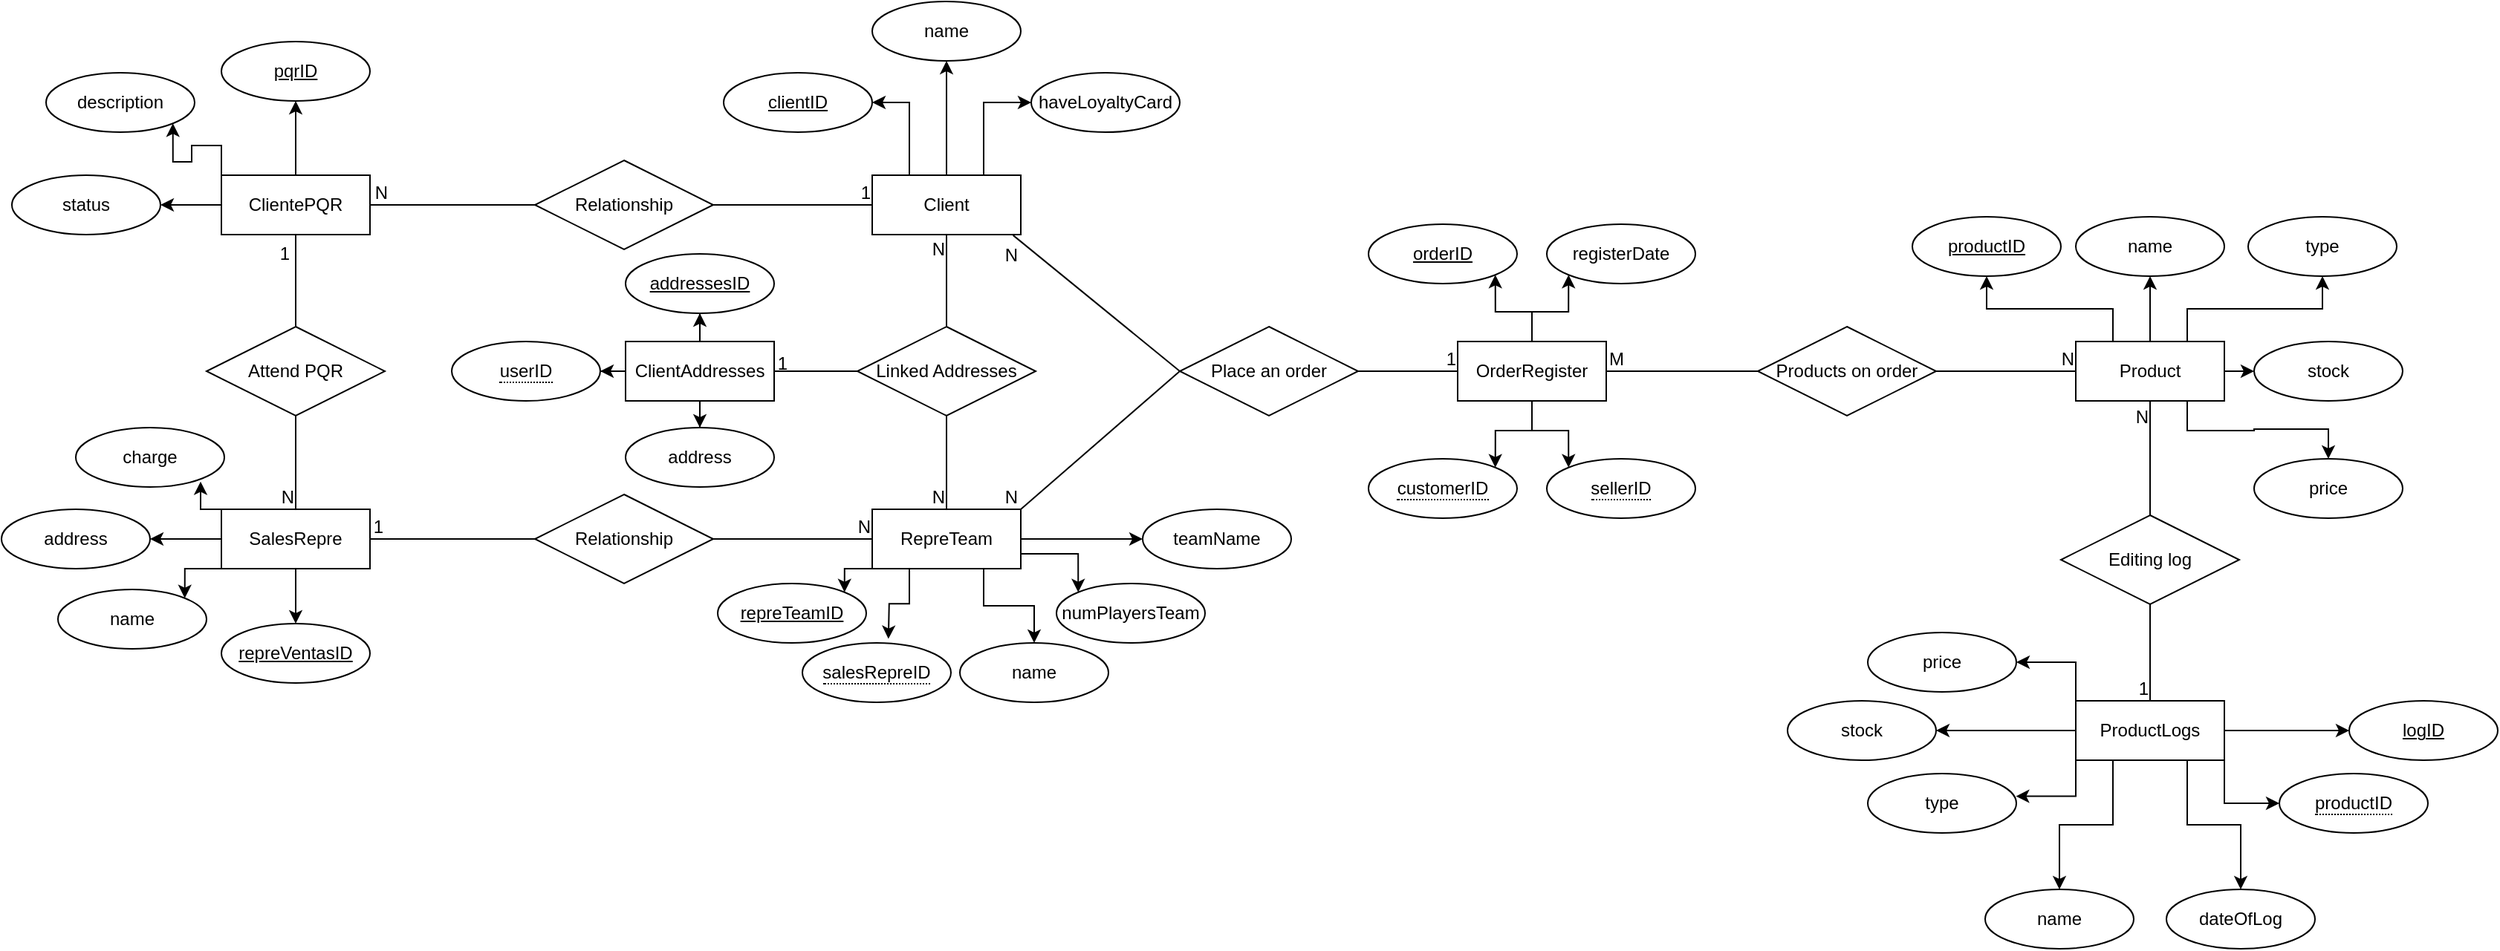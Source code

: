 <mxfile version="28.2.0">
  <diagram name="Page-1" id="VVcbw8GM6PH-dqNJHOju">
    <mxGraphModel dx="3854" dy="2209" grid="0" gridSize="10" guides="1" tooltips="1" connect="1" arrows="1" fold="1" page="0" pageScale="1" pageWidth="850" pageHeight="1100" math="0" shadow="0">
      <root>
        <mxCell id="0" />
        <mxCell id="1" parent="0" />
        <mxCell id="T4ztT8lU-LRwl_iio2N2-1" style="edgeStyle=orthogonalEdgeStyle;rounded=0;orthogonalLoop=1;jettySize=auto;html=1;" edge="1" parent="1" source="T4ztT8lU-LRwl_iio2N2-4" target="T4ztT8lU-LRwl_iio2N2-7">
          <mxGeometry relative="1" as="geometry" />
        </mxCell>
        <mxCell id="T4ztT8lU-LRwl_iio2N2-2" style="edgeStyle=orthogonalEdgeStyle;rounded=0;orthogonalLoop=1;jettySize=auto;html=1;" edge="1" parent="1" source="T4ztT8lU-LRwl_iio2N2-4" target="T4ztT8lU-LRwl_iio2N2-5">
          <mxGeometry relative="1" as="geometry" />
        </mxCell>
        <mxCell id="T4ztT8lU-LRwl_iio2N2-3" style="edgeStyle=orthogonalEdgeStyle;rounded=0;orthogonalLoop=1;jettySize=auto;html=1;exitX=0;exitY=0;exitDx=0;exitDy=0;entryX=1;entryY=1;entryDx=0;entryDy=0;" edge="1" parent="1" source="T4ztT8lU-LRwl_iio2N2-4" target="T4ztT8lU-LRwl_iio2N2-6">
          <mxGeometry relative="1" as="geometry" />
        </mxCell>
        <mxCell id="T4ztT8lU-LRwl_iio2N2-4" value="ClientePQR" style="whiteSpace=wrap;html=1;align=center;" vertex="1" parent="1">
          <mxGeometry x="158" y="348" width="100" height="40" as="geometry" />
        </mxCell>
        <mxCell id="T4ztT8lU-LRwl_iio2N2-5" value="pqrID" style="ellipse;whiteSpace=wrap;html=1;align=center;fontStyle=4;" vertex="1" parent="1">
          <mxGeometry x="158" y="258" width="100" height="40" as="geometry" />
        </mxCell>
        <mxCell id="T4ztT8lU-LRwl_iio2N2-6" value="description" style="ellipse;whiteSpace=wrap;html=1;align=center;" vertex="1" parent="1">
          <mxGeometry x="40" y="279" width="100" height="40" as="geometry" />
        </mxCell>
        <mxCell id="T4ztT8lU-LRwl_iio2N2-7" value="status" style="ellipse;whiteSpace=wrap;html=1;align=center;" vertex="1" parent="1">
          <mxGeometry x="17" y="348" width="100" height="40" as="geometry" />
        </mxCell>
        <mxCell id="T4ztT8lU-LRwl_iio2N2-8" style="edgeStyle=orthogonalEdgeStyle;rounded=0;orthogonalLoop=1;jettySize=auto;html=1;" edge="1" parent="1" source="T4ztT8lU-LRwl_iio2N2-11" target="T4ztT8lU-LRwl_iio2N2-17">
          <mxGeometry relative="1" as="geometry" />
        </mxCell>
        <mxCell id="T4ztT8lU-LRwl_iio2N2-9" style="edgeStyle=orthogonalEdgeStyle;rounded=0;orthogonalLoop=1;jettySize=auto;html=1;exitX=0;exitY=1;exitDx=0;exitDy=0;entryX=1;entryY=0;entryDx=0;entryDy=0;" edge="1" parent="1" source="T4ztT8lU-LRwl_iio2N2-11" target="T4ztT8lU-LRwl_iio2N2-20">
          <mxGeometry relative="1" as="geometry" />
        </mxCell>
        <mxCell id="T4ztT8lU-LRwl_iio2N2-10" style="edgeStyle=orthogonalEdgeStyle;rounded=0;orthogonalLoop=1;jettySize=auto;html=1;exitX=0;exitY=0.5;exitDx=0;exitDy=0;" edge="1" parent="1" source="T4ztT8lU-LRwl_iio2N2-11" target="T4ztT8lU-LRwl_iio2N2-19">
          <mxGeometry relative="1" as="geometry" />
        </mxCell>
        <mxCell id="T4ztT8lU-LRwl_iio2N2-11" value="SalesRepre" style="whiteSpace=wrap;html=1;align=center;" vertex="1" parent="1">
          <mxGeometry x="158" y="573" width="100" height="40" as="geometry" />
        </mxCell>
        <mxCell id="T4ztT8lU-LRwl_iio2N2-12" value="" style="endArrow=none;html=1;rounded=0;exitX=0.5;exitY=1;exitDx=0;exitDy=0;entryX=0.5;entryY=0;entryDx=0;entryDy=0;" edge="1" parent="1" source="T4ztT8lU-LRwl_iio2N2-14" target="T4ztT8lU-LRwl_iio2N2-11">
          <mxGeometry relative="1" as="geometry">
            <mxPoint x="166" y="489" as="sourcePoint" />
            <mxPoint x="326" y="489" as="targetPoint" />
            <Array as="points" />
          </mxGeometry>
        </mxCell>
        <mxCell id="T4ztT8lU-LRwl_iio2N2-13" value="N" style="resizable=0;html=1;whiteSpace=wrap;align=right;verticalAlign=bottom;" connectable="0" vertex="1" parent="T4ztT8lU-LRwl_iio2N2-12">
          <mxGeometry x="1" relative="1" as="geometry" />
        </mxCell>
        <mxCell id="T4ztT8lU-LRwl_iio2N2-14" value="Attend PQR" style="shape=rhombus;perimeter=rhombusPerimeter;whiteSpace=wrap;html=1;align=center;" vertex="1" parent="1">
          <mxGeometry x="148" y="450" width="120" height="60" as="geometry" />
        </mxCell>
        <mxCell id="T4ztT8lU-LRwl_iio2N2-15" value="" style="endArrow=none;html=1;rounded=0;entryX=0.5;entryY=1;entryDx=0;entryDy=0;" edge="1" parent="1" source="T4ztT8lU-LRwl_iio2N2-14" target="T4ztT8lU-LRwl_iio2N2-4">
          <mxGeometry relative="1" as="geometry">
            <mxPoint x="55" y="541" as="sourcePoint" />
            <mxPoint x="61" y="450" as="targetPoint" />
          </mxGeometry>
        </mxCell>
        <mxCell id="T4ztT8lU-LRwl_iio2N2-16" value="1" style="resizable=0;html=1;whiteSpace=wrap;align=right;verticalAlign=bottom;" connectable="0" vertex="1" parent="T4ztT8lU-LRwl_iio2N2-15">
          <mxGeometry x="1" relative="1" as="geometry">
            <mxPoint x="-3" y="21" as="offset" />
          </mxGeometry>
        </mxCell>
        <mxCell id="T4ztT8lU-LRwl_iio2N2-17" value="repreVentasID" style="ellipse;whiteSpace=wrap;html=1;align=center;fontStyle=4;" vertex="1" parent="1">
          <mxGeometry x="158" y="650" width="100" height="40" as="geometry" />
        </mxCell>
        <mxCell id="T4ztT8lU-LRwl_iio2N2-18" value="charge" style="ellipse;whiteSpace=wrap;html=1;align=center;" vertex="1" parent="1">
          <mxGeometry x="60" y="518" width="100" height="40" as="geometry" />
        </mxCell>
        <mxCell id="T4ztT8lU-LRwl_iio2N2-19" value="address" style="ellipse;whiteSpace=wrap;html=1;align=center;" vertex="1" parent="1">
          <mxGeometry x="10" y="573" width="100" height="40" as="geometry" />
        </mxCell>
        <mxCell id="T4ztT8lU-LRwl_iio2N2-20" value="name" style="ellipse;whiteSpace=wrap;html=1;align=center;" vertex="1" parent="1">
          <mxGeometry x="48" y="627" width="100" height="40" as="geometry" />
        </mxCell>
        <mxCell id="T4ztT8lU-LRwl_iio2N2-21" style="edgeStyle=orthogonalEdgeStyle;rounded=0;orthogonalLoop=1;jettySize=auto;html=1;exitX=0;exitY=0;exitDx=0;exitDy=0;entryX=0.84;entryY=0.908;entryDx=0;entryDy=0;entryPerimeter=0;" edge="1" parent="1" source="T4ztT8lU-LRwl_iio2N2-11" target="T4ztT8lU-LRwl_iio2N2-18">
          <mxGeometry relative="1" as="geometry" />
        </mxCell>
        <mxCell id="T4ztT8lU-LRwl_iio2N2-22" style="edgeStyle=orthogonalEdgeStyle;rounded=0;orthogonalLoop=1;jettySize=auto;html=1;exitX=0;exitY=1;exitDx=0;exitDy=0;entryX=1;entryY=0;entryDx=0;entryDy=0;" edge="1" parent="1" source="T4ztT8lU-LRwl_iio2N2-27" target="T4ztT8lU-LRwl_iio2N2-33">
          <mxGeometry relative="1" as="geometry" />
        </mxCell>
        <mxCell id="T4ztT8lU-LRwl_iio2N2-23" style="edgeStyle=orthogonalEdgeStyle;rounded=0;orthogonalLoop=1;jettySize=auto;html=1;exitX=0.25;exitY=1;exitDx=0;exitDy=0;" edge="1" parent="1" source="T4ztT8lU-LRwl_iio2N2-27">
          <mxGeometry relative="1" as="geometry">
            <mxPoint x="606.909" y="660.273" as="targetPoint" />
          </mxGeometry>
        </mxCell>
        <mxCell id="T4ztT8lU-LRwl_iio2N2-24" style="edgeStyle=orthogonalEdgeStyle;rounded=0;orthogonalLoop=1;jettySize=auto;html=1;exitX=0.75;exitY=1;exitDx=0;exitDy=0;entryX=0.5;entryY=0;entryDx=0;entryDy=0;" edge="1" parent="1" source="T4ztT8lU-LRwl_iio2N2-27" target="T4ztT8lU-LRwl_iio2N2-35">
          <mxGeometry relative="1" as="geometry" />
        </mxCell>
        <mxCell id="T4ztT8lU-LRwl_iio2N2-25" style="edgeStyle=orthogonalEdgeStyle;rounded=0;orthogonalLoop=1;jettySize=auto;html=1;exitX=1;exitY=0.75;exitDx=0;exitDy=0;entryX=0;entryY=0;entryDx=0;entryDy=0;" edge="1" parent="1" source="T4ztT8lU-LRwl_iio2N2-27" target="T4ztT8lU-LRwl_iio2N2-36">
          <mxGeometry relative="1" as="geometry" />
        </mxCell>
        <mxCell id="T4ztT8lU-LRwl_iio2N2-26" style="edgeStyle=orthogonalEdgeStyle;rounded=0;orthogonalLoop=1;jettySize=auto;html=1;exitX=1;exitY=0.5;exitDx=0;exitDy=0;" edge="1" parent="1" source="T4ztT8lU-LRwl_iio2N2-27" target="T4ztT8lU-LRwl_iio2N2-37">
          <mxGeometry relative="1" as="geometry" />
        </mxCell>
        <mxCell id="T4ztT8lU-LRwl_iio2N2-27" value="RepreTeam" style="whiteSpace=wrap;html=1;align=center;" vertex="1" parent="1">
          <mxGeometry x="596" y="573" width="100" height="40" as="geometry" />
        </mxCell>
        <mxCell id="T4ztT8lU-LRwl_iio2N2-28" value="Relationship" style="shape=rhombus;perimeter=rhombusPerimeter;whiteSpace=wrap;html=1;align=center;" vertex="1" parent="1">
          <mxGeometry x="369" y="563" width="120" height="60" as="geometry" />
        </mxCell>
        <mxCell id="T4ztT8lU-LRwl_iio2N2-29" value="" style="endArrow=none;html=1;rounded=0;entryX=1;entryY=0.5;entryDx=0;entryDy=0;exitX=0;exitY=0.5;exitDx=0;exitDy=0;" edge="1" parent="1" source="T4ztT8lU-LRwl_iio2N2-28" target="T4ztT8lU-LRwl_iio2N2-11">
          <mxGeometry relative="1" as="geometry">
            <mxPoint x="231" y="529" as="sourcePoint" />
            <mxPoint x="391" y="529" as="targetPoint" />
          </mxGeometry>
        </mxCell>
        <mxCell id="T4ztT8lU-LRwl_iio2N2-30" value="1" style="resizable=0;html=1;whiteSpace=wrap;align=right;verticalAlign=bottom;" connectable="0" vertex="1" parent="T4ztT8lU-LRwl_iio2N2-29">
          <mxGeometry x="1" relative="1" as="geometry">
            <mxPoint x="10" as="offset" />
          </mxGeometry>
        </mxCell>
        <mxCell id="T4ztT8lU-LRwl_iio2N2-31" value="" style="endArrow=none;html=1;rounded=0;exitX=1;exitY=0.5;exitDx=0;exitDy=0;entryX=0;entryY=0.5;entryDx=0;entryDy=0;" edge="1" parent="1" source="T4ztT8lU-LRwl_iio2N2-28" target="T4ztT8lU-LRwl_iio2N2-27">
          <mxGeometry relative="1" as="geometry">
            <mxPoint x="531" y="593" as="sourcePoint" />
            <mxPoint x="627" y="544" as="targetPoint" />
          </mxGeometry>
        </mxCell>
        <mxCell id="T4ztT8lU-LRwl_iio2N2-32" value="N" style="resizable=0;html=1;whiteSpace=wrap;align=right;verticalAlign=bottom;" connectable="0" vertex="1" parent="T4ztT8lU-LRwl_iio2N2-31">
          <mxGeometry x="1" relative="1" as="geometry" />
        </mxCell>
        <mxCell id="T4ztT8lU-LRwl_iio2N2-33" value="repreTeamID" style="ellipse;whiteSpace=wrap;html=1;align=center;fontStyle=4;" vertex="1" parent="1">
          <mxGeometry x="492" y="623" width="100" height="40" as="geometry" />
        </mxCell>
        <mxCell id="T4ztT8lU-LRwl_iio2N2-34" value="&lt;span style=&quot;border-bottom: 1px dotted&quot;&gt;salesRepreID&lt;/span&gt;" style="ellipse;whiteSpace=wrap;html=1;align=center;" vertex="1" parent="1">
          <mxGeometry x="549" y="663" width="100" height="40" as="geometry" />
        </mxCell>
        <mxCell id="T4ztT8lU-LRwl_iio2N2-35" value="name" style="ellipse;whiteSpace=wrap;html=1;align=center;" vertex="1" parent="1">
          <mxGeometry x="655" y="663" width="100" height="40" as="geometry" />
        </mxCell>
        <mxCell id="T4ztT8lU-LRwl_iio2N2-36" value="numPlayersTeam" style="ellipse;whiteSpace=wrap;html=1;align=center;" vertex="1" parent="1">
          <mxGeometry x="720" y="623" width="100" height="40" as="geometry" />
        </mxCell>
        <mxCell id="T4ztT8lU-LRwl_iio2N2-37" value="teamName" style="ellipse;whiteSpace=wrap;html=1;align=center;" vertex="1" parent="1">
          <mxGeometry x="778" y="573" width="100" height="40" as="geometry" />
        </mxCell>
        <mxCell id="T4ztT8lU-LRwl_iio2N2-38" value="Relationship" style="shape=rhombus;perimeter=rhombusPerimeter;whiteSpace=wrap;html=1;align=center;" vertex="1" parent="1">
          <mxGeometry x="369" y="338" width="120" height="60" as="geometry" />
        </mxCell>
        <mxCell id="T4ztT8lU-LRwl_iio2N2-39" value="" style="endArrow=none;html=1;rounded=0;exitX=1;exitY=0.5;exitDx=0;exitDy=0;entryX=0;entryY=0.5;entryDx=0;entryDy=0;" edge="1" parent="1" source="T4ztT8lU-LRwl_iio2N2-38" target="T4ztT8lU-LRwl_iio2N2-46">
          <mxGeometry relative="1" as="geometry">
            <mxPoint x="531" y="368" as="sourcePoint" />
            <mxPoint x="556" y="431" as="targetPoint" />
          </mxGeometry>
        </mxCell>
        <mxCell id="T4ztT8lU-LRwl_iio2N2-40" value="1" style="resizable=0;html=1;whiteSpace=wrap;align=right;verticalAlign=bottom;" connectable="0" vertex="1" parent="T4ztT8lU-LRwl_iio2N2-39">
          <mxGeometry x="1" relative="1" as="geometry" />
        </mxCell>
        <mxCell id="T4ztT8lU-LRwl_iio2N2-41" value="" style="endArrow=none;html=1;rounded=0;entryX=1;entryY=0.5;entryDx=0;entryDy=0;exitX=0;exitY=0.5;exitDx=0;exitDy=0;" edge="1" parent="1" source="T4ztT8lU-LRwl_iio2N2-38" target="T4ztT8lU-LRwl_iio2N2-4">
          <mxGeometry relative="1" as="geometry">
            <mxPoint x="257" y="431" as="sourcePoint" />
            <mxPoint x="417" y="431" as="targetPoint" />
          </mxGeometry>
        </mxCell>
        <mxCell id="T4ztT8lU-LRwl_iio2N2-42" value="N" style="resizable=0;html=1;whiteSpace=wrap;align=right;verticalAlign=bottom;" connectable="0" vertex="1" parent="T4ztT8lU-LRwl_iio2N2-41">
          <mxGeometry x="1" relative="1" as="geometry">
            <mxPoint x="13" as="offset" />
          </mxGeometry>
        </mxCell>
        <mxCell id="T4ztT8lU-LRwl_iio2N2-43" style="edgeStyle=orthogonalEdgeStyle;rounded=0;orthogonalLoop=1;jettySize=auto;html=1;exitX=0.25;exitY=0;exitDx=0;exitDy=0;entryX=1;entryY=0.5;entryDx=0;entryDy=0;" edge="1" parent="1" source="T4ztT8lU-LRwl_iio2N2-46" target="T4ztT8lU-LRwl_iio2N2-47">
          <mxGeometry relative="1" as="geometry" />
        </mxCell>
        <mxCell id="T4ztT8lU-LRwl_iio2N2-44" style="edgeStyle=orthogonalEdgeStyle;rounded=0;orthogonalLoop=1;jettySize=auto;html=1;exitX=0.5;exitY=0;exitDx=0;exitDy=0;" edge="1" parent="1" source="T4ztT8lU-LRwl_iio2N2-46" target="T4ztT8lU-LRwl_iio2N2-49">
          <mxGeometry relative="1" as="geometry" />
        </mxCell>
        <mxCell id="T4ztT8lU-LRwl_iio2N2-45" style="edgeStyle=orthogonalEdgeStyle;rounded=0;orthogonalLoop=1;jettySize=auto;html=1;exitX=0.75;exitY=0;exitDx=0;exitDy=0;entryX=0;entryY=0.5;entryDx=0;entryDy=0;" edge="1" parent="1" source="T4ztT8lU-LRwl_iio2N2-46" target="T4ztT8lU-LRwl_iio2N2-48">
          <mxGeometry relative="1" as="geometry" />
        </mxCell>
        <mxCell id="T4ztT8lU-LRwl_iio2N2-46" value="Client" style="whiteSpace=wrap;html=1;align=center;" vertex="1" parent="1">
          <mxGeometry x="596" y="348" width="100" height="40" as="geometry" />
        </mxCell>
        <mxCell id="T4ztT8lU-LRwl_iio2N2-47" value="clientID" style="ellipse;whiteSpace=wrap;html=1;align=center;fontStyle=4;" vertex="1" parent="1">
          <mxGeometry x="496" y="279" width="100" height="40" as="geometry" />
        </mxCell>
        <mxCell id="T4ztT8lU-LRwl_iio2N2-48" value="haveLoyaltyCard" style="ellipse;whiteSpace=wrap;html=1;align=center;" vertex="1" parent="1">
          <mxGeometry x="703" y="279" width="100" height="40" as="geometry" />
        </mxCell>
        <mxCell id="T4ztT8lU-LRwl_iio2N2-49" value="name" style="ellipse;whiteSpace=wrap;html=1;align=center;" vertex="1" parent="1">
          <mxGeometry x="596" y="231" width="100" height="40" as="geometry" />
        </mxCell>
        <mxCell id="T4ztT8lU-LRwl_iio2N2-61" style="edgeStyle=orthogonalEdgeStyle;rounded=0;orthogonalLoop=1;jettySize=auto;html=1;entryX=0.5;entryY=1;entryDx=0;entryDy=0;" edge="1" parent="1" source="T4ztT8lU-LRwl_iio2N2-51" target="T4ztT8lU-LRwl_iio2N2-60">
          <mxGeometry relative="1" as="geometry" />
        </mxCell>
        <mxCell id="T4ztT8lU-LRwl_iio2N2-63" style="edgeStyle=orthogonalEdgeStyle;rounded=0;orthogonalLoop=1;jettySize=auto;html=1;entryX=1;entryY=0.5;entryDx=0;entryDy=0;" edge="1" parent="1" source="T4ztT8lU-LRwl_iio2N2-51" target="T4ztT8lU-LRwl_iio2N2-62">
          <mxGeometry relative="1" as="geometry" />
        </mxCell>
        <mxCell id="T4ztT8lU-LRwl_iio2N2-65" style="edgeStyle=orthogonalEdgeStyle;rounded=0;orthogonalLoop=1;jettySize=auto;html=1;" edge="1" parent="1" source="T4ztT8lU-LRwl_iio2N2-51" target="T4ztT8lU-LRwl_iio2N2-64">
          <mxGeometry relative="1" as="geometry" />
        </mxCell>
        <mxCell id="T4ztT8lU-LRwl_iio2N2-51" value="ClientAddresses" style="whiteSpace=wrap;html=1;align=center;" vertex="1" parent="1">
          <mxGeometry x="430" y="460" width="100" height="40" as="geometry" />
        </mxCell>
        <mxCell id="T4ztT8lU-LRwl_iio2N2-52" value="Linked Addresses" style="shape=rhombus;perimeter=rhombusPerimeter;whiteSpace=wrap;html=1;align=center;" vertex="1" parent="1">
          <mxGeometry x="586" y="450" width="120" height="60" as="geometry" />
        </mxCell>
        <mxCell id="T4ztT8lU-LRwl_iio2N2-53" value="" style="endArrow=none;html=1;rounded=0;exitX=0;exitY=0.5;exitDx=0;exitDy=0;" edge="1" parent="1" source="T4ztT8lU-LRwl_iio2N2-52" target="T4ztT8lU-LRwl_iio2N2-51">
          <mxGeometry relative="1" as="geometry">
            <mxPoint x="581" y="476" as="sourcePoint" />
            <mxPoint x="521" y="480" as="targetPoint" />
          </mxGeometry>
        </mxCell>
        <mxCell id="T4ztT8lU-LRwl_iio2N2-54" value="1" style="resizable=0;html=1;whiteSpace=wrap;align=right;verticalAlign=bottom;" connectable="0" vertex="1" parent="T4ztT8lU-LRwl_iio2N2-53">
          <mxGeometry x="1" relative="1" as="geometry">
            <mxPoint x="10" y="3" as="offset" />
          </mxGeometry>
        </mxCell>
        <mxCell id="T4ztT8lU-LRwl_iio2N2-55" value="" style="endArrow=none;html=1;rounded=0;exitX=0.5;exitY=0;exitDx=0;exitDy=0;" edge="1" parent="1" source="T4ztT8lU-LRwl_iio2N2-52" target="T4ztT8lU-LRwl_iio2N2-46">
          <mxGeometry relative="1" as="geometry">
            <mxPoint x="581" y="476" as="sourcePoint" />
            <mxPoint x="741" y="476" as="targetPoint" />
          </mxGeometry>
        </mxCell>
        <mxCell id="T4ztT8lU-LRwl_iio2N2-56" value="N" style="resizable=0;html=1;whiteSpace=wrap;align=right;verticalAlign=bottom;" connectable="0" vertex="1" parent="T4ztT8lU-LRwl_iio2N2-55">
          <mxGeometry x="1" relative="1" as="geometry">
            <mxPoint y="18" as="offset" />
          </mxGeometry>
        </mxCell>
        <mxCell id="T4ztT8lU-LRwl_iio2N2-57" value="" style="endArrow=none;html=1;rounded=0;exitX=0.5;exitY=1;exitDx=0;exitDy=0;entryX=0.5;entryY=0;entryDx=0;entryDy=0;" edge="1" parent="1" source="T4ztT8lU-LRwl_iio2N2-52" target="T4ztT8lU-LRwl_iio2N2-27">
          <mxGeometry relative="1" as="geometry">
            <mxPoint x="581" y="476" as="sourcePoint" />
            <mxPoint x="741" y="476" as="targetPoint" />
          </mxGeometry>
        </mxCell>
        <mxCell id="T4ztT8lU-LRwl_iio2N2-58" value="N" style="resizable=0;html=1;whiteSpace=wrap;align=right;verticalAlign=bottom;" connectable="0" vertex="1" parent="T4ztT8lU-LRwl_iio2N2-57">
          <mxGeometry x="1" relative="1" as="geometry" />
        </mxCell>
        <mxCell id="T4ztT8lU-LRwl_iio2N2-60" value="addressesID" style="ellipse;whiteSpace=wrap;html=1;align=center;fontStyle=4;" vertex="1" parent="1">
          <mxGeometry x="430" y="401" width="100" height="40" as="geometry" />
        </mxCell>
        <mxCell id="T4ztT8lU-LRwl_iio2N2-62" value="&lt;span style=&quot;border-bottom: 1px dotted&quot;&gt;userID&lt;/span&gt;" style="ellipse;whiteSpace=wrap;html=1;align=center;" vertex="1" parent="1">
          <mxGeometry x="313" y="460" width="100" height="40" as="geometry" />
        </mxCell>
        <mxCell id="T4ztT8lU-LRwl_iio2N2-64" value="address" style="ellipse;whiteSpace=wrap;html=1;align=center;" vertex="1" parent="1">
          <mxGeometry x="430" y="518" width="100" height="40" as="geometry" />
        </mxCell>
        <mxCell id="T4ztT8lU-LRwl_iio2N2-112" style="edgeStyle=orthogonalEdgeStyle;rounded=0;orthogonalLoop=1;jettySize=auto;html=1;entryX=1;entryY=1;entryDx=0;entryDy=0;exitX=0.5;exitY=0;exitDx=0;exitDy=0;" edge="1" parent="1" source="T4ztT8lU-LRwl_iio2N2-93" target="T4ztT8lU-LRwl_iio2N2-95">
          <mxGeometry relative="1" as="geometry">
            <mxPoint x="1041.0" y="438.5" as="sourcePoint" />
          </mxGeometry>
        </mxCell>
        <mxCell id="T4ztT8lU-LRwl_iio2N2-113" style="edgeStyle=orthogonalEdgeStyle;rounded=0;orthogonalLoop=1;jettySize=auto;html=1;entryX=0;entryY=1;entryDx=0;entryDy=0;" edge="1" parent="1" source="T4ztT8lU-LRwl_iio2N2-93" target="T4ztT8lU-LRwl_iio2N2-96">
          <mxGeometry relative="1" as="geometry">
            <mxPoint x="1041.0" y="438.5" as="sourcePoint" />
          </mxGeometry>
        </mxCell>
        <mxCell id="T4ztT8lU-LRwl_iio2N2-114" style="edgeStyle=orthogonalEdgeStyle;rounded=0;orthogonalLoop=1;jettySize=auto;html=1;entryX=1;entryY=0;entryDx=0;entryDy=0;" edge="1" parent="1" source="T4ztT8lU-LRwl_iio2N2-93" target="T4ztT8lU-LRwl_iio2N2-97">
          <mxGeometry relative="1" as="geometry" />
        </mxCell>
        <mxCell id="T4ztT8lU-LRwl_iio2N2-115" style="edgeStyle=orthogonalEdgeStyle;rounded=0;orthogonalLoop=1;jettySize=auto;html=1;entryX=0;entryY=0;entryDx=0;entryDy=0;" edge="1" parent="1" source="T4ztT8lU-LRwl_iio2N2-93" target="T4ztT8lU-LRwl_iio2N2-98">
          <mxGeometry relative="1" as="geometry" />
        </mxCell>
        <mxCell id="T4ztT8lU-LRwl_iio2N2-93" value="OrderRegister" style="whiteSpace=wrap;html=1;align=center;" vertex="1" parent="1">
          <mxGeometry x="990" y="460" width="100" height="40" as="geometry" />
        </mxCell>
        <mxCell id="T4ztT8lU-LRwl_iio2N2-95" value="orderID" style="ellipse;whiteSpace=wrap;html=1;align=center;fontStyle=4;" vertex="1" parent="1">
          <mxGeometry x="930" y="381" width="100" height="40" as="geometry" />
        </mxCell>
        <mxCell id="T4ztT8lU-LRwl_iio2N2-96" value="registerDate" style="ellipse;whiteSpace=wrap;html=1;align=center;" vertex="1" parent="1">
          <mxGeometry x="1050" y="381" width="100" height="40" as="geometry" />
        </mxCell>
        <mxCell id="T4ztT8lU-LRwl_iio2N2-97" value="&lt;span style=&quot;border-bottom: 1px dotted&quot;&gt;customerID&lt;/span&gt;" style="ellipse;whiteSpace=wrap;html=1;align=center;" vertex="1" parent="1">
          <mxGeometry x="930" y="539" width="100" height="40" as="geometry" />
        </mxCell>
        <mxCell id="T4ztT8lU-LRwl_iio2N2-98" value="&lt;span style=&quot;border-bottom: 1px dotted&quot;&gt;sellerID&lt;/span&gt;" style="ellipse;whiteSpace=wrap;html=1;align=center;" vertex="1" parent="1">
          <mxGeometry x="1050" y="539" width="100" height="40" as="geometry" />
        </mxCell>
        <mxCell id="T4ztT8lU-LRwl_iio2N2-104" value="Place an order" style="shape=rhombus;perimeter=rhombusPerimeter;whiteSpace=wrap;html=1;align=center;" vertex="1" parent="1">
          <mxGeometry x="803" y="450" width="120" height="60" as="geometry" />
        </mxCell>
        <mxCell id="T4ztT8lU-LRwl_iio2N2-106" value="" style="endArrow=none;html=1;rounded=0;entryX=0;entryY=0.5;entryDx=0;entryDy=0;exitX=1;exitY=0.5;exitDx=0;exitDy=0;" edge="1" parent="1" source="T4ztT8lU-LRwl_iio2N2-104" target="T4ztT8lU-LRwl_iio2N2-93">
          <mxGeometry relative="1" as="geometry">
            <mxPoint x="730" y="497" as="sourcePoint" />
            <mxPoint x="890" y="497" as="targetPoint" />
          </mxGeometry>
        </mxCell>
        <mxCell id="T4ztT8lU-LRwl_iio2N2-107" value="1" style="resizable=0;html=1;whiteSpace=wrap;align=right;verticalAlign=bottom;" connectable="0" vertex="1" parent="T4ztT8lU-LRwl_iio2N2-106">
          <mxGeometry x="1" relative="1" as="geometry" />
        </mxCell>
        <mxCell id="T4ztT8lU-LRwl_iio2N2-108" value="" style="endArrow=none;html=1;rounded=0;exitX=0;exitY=0.5;exitDx=0;exitDy=0;entryX=1;entryY=0;entryDx=0;entryDy=0;" edge="1" parent="1" source="T4ztT8lU-LRwl_iio2N2-104" target="T4ztT8lU-LRwl_iio2N2-27">
          <mxGeometry relative="1" as="geometry">
            <mxPoint x="682" y="523" as="sourcePoint" />
            <mxPoint x="842" y="523" as="targetPoint" />
          </mxGeometry>
        </mxCell>
        <mxCell id="T4ztT8lU-LRwl_iio2N2-109" value="N" style="resizable=0;html=1;whiteSpace=wrap;align=right;verticalAlign=bottom;" connectable="0" vertex="1" parent="T4ztT8lU-LRwl_iio2N2-108">
          <mxGeometry x="1" relative="1" as="geometry" />
        </mxCell>
        <mxCell id="T4ztT8lU-LRwl_iio2N2-110" value="" style="endArrow=none;html=1;rounded=0;entryX=0.948;entryY=1.011;entryDx=0;entryDy=0;entryPerimeter=0;exitX=0;exitY=0.5;exitDx=0;exitDy=0;" edge="1" parent="1" source="T4ztT8lU-LRwl_iio2N2-104" target="T4ztT8lU-LRwl_iio2N2-46">
          <mxGeometry relative="1" as="geometry">
            <mxPoint x="782" y="373" as="sourcePoint" />
            <mxPoint x="942" y="373" as="targetPoint" />
          </mxGeometry>
        </mxCell>
        <mxCell id="T4ztT8lU-LRwl_iio2N2-111" value="N" style="resizable=0;html=1;whiteSpace=wrap;align=right;verticalAlign=bottom;" connectable="0" vertex="1" parent="T4ztT8lU-LRwl_iio2N2-110">
          <mxGeometry x="1" relative="1" as="geometry">
            <mxPoint x="5" y="22" as="offset" />
          </mxGeometry>
        </mxCell>
        <mxCell id="T4ztT8lU-LRwl_iio2N2-116" value="Products on order" style="shape=rhombus;perimeter=rhombusPerimeter;whiteSpace=wrap;html=1;align=center;" vertex="1" parent="1">
          <mxGeometry x="1192" y="450" width="120" height="60" as="geometry" />
        </mxCell>
        <mxCell id="T4ztT8lU-LRwl_iio2N2-117" value="" style="endArrow=none;html=1;rounded=0;entryX=1;entryY=0.5;entryDx=0;entryDy=0;exitX=0;exitY=0.5;exitDx=0;exitDy=0;" edge="1" parent="1" source="T4ztT8lU-LRwl_iio2N2-116" target="T4ztT8lU-LRwl_iio2N2-93">
          <mxGeometry relative="1" as="geometry">
            <mxPoint x="1095" y="493" as="sourcePoint" />
            <mxPoint x="1255" y="493" as="targetPoint" />
          </mxGeometry>
        </mxCell>
        <mxCell id="T4ztT8lU-LRwl_iio2N2-118" value="M" style="resizable=0;html=1;whiteSpace=wrap;align=right;verticalAlign=bottom;" connectable="0" vertex="1" parent="T4ztT8lU-LRwl_iio2N2-117">
          <mxGeometry x="1" relative="1" as="geometry">
            <mxPoint x="13" as="offset" />
          </mxGeometry>
        </mxCell>
        <mxCell id="T4ztT8lU-LRwl_iio2N2-128" style="edgeStyle=orthogonalEdgeStyle;rounded=0;orthogonalLoop=1;jettySize=auto;html=1;" edge="1" parent="1" source="T4ztT8lU-LRwl_iio2N2-119" target="T4ztT8lU-LRwl_iio2N2-123">
          <mxGeometry relative="1" as="geometry" />
        </mxCell>
        <mxCell id="T4ztT8lU-LRwl_iio2N2-129" style="edgeStyle=orthogonalEdgeStyle;rounded=0;orthogonalLoop=1;jettySize=auto;html=1;exitX=0.25;exitY=0;exitDx=0;exitDy=0;entryX=0.5;entryY=1;entryDx=0;entryDy=0;" edge="1" parent="1" source="T4ztT8lU-LRwl_iio2N2-119" target="T4ztT8lU-LRwl_iio2N2-122">
          <mxGeometry relative="1" as="geometry" />
        </mxCell>
        <mxCell id="T4ztT8lU-LRwl_iio2N2-130" style="edgeStyle=orthogonalEdgeStyle;rounded=0;orthogonalLoop=1;jettySize=auto;html=1;exitX=0.75;exitY=0;exitDx=0;exitDy=0;entryX=0.5;entryY=1;entryDx=0;entryDy=0;" edge="1" parent="1" source="T4ztT8lU-LRwl_iio2N2-119" target="T4ztT8lU-LRwl_iio2N2-124">
          <mxGeometry relative="1" as="geometry" />
        </mxCell>
        <mxCell id="T4ztT8lU-LRwl_iio2N2-131" style="edgeStyle=orthogonalEdgeStyle;rounded=0;orthogonalLoop=1;jettySize=auto;html=1;exitX=1;exitY=0.5;exitDx=0;exitDy=0;entryX=0;entryY=0.5;entryDx=0;entryDy=0;" edge="1" parent="1" source="T4ztT8lU-LRwl_iio2N2-119" target="T4ztT8lU-LRwl_iio2N2-125">
          <mxGeometry relative="1" as="geometry" />
        </mxCell>
        <mxCell id="T4ztT8lU-LRwl_iio2N2-132" style="edgeStyle=orthogonalEdgeStyle;rounded=0;orthogonalLoop=1;jettySize=auto;html=1;exitX=0.75;exitY=1;exitDx=0;exitDy=0;" edge="1" parent="1" source="T4ztT8lU-LRwl_iio2N2-119" target="T4ztT8lU-LRwl_iio2N2-126">
          <mxGeometry relative="1" as="geometry" />
        </mxCell>
        <mxCell id="T4ztT8lU-LRwl_iio2N2-119" value="Product" style="whiteSpace=wrap;html=1;align=center;" vertex="1" parent="1">
          <mxGeometry x="1406" y="460" width="100" height="40" as="geometry" />
        </mxCell>
        <mxCell id="T4ztT8lU-LRwl_iio2N2-120" value="" style="endArrow=none;html=1;rounded=0;entryX=0;entryY=0.5;entryDx=0;entryDy=0;exitX=1;exitY=0.5;exitDx=0;exitDy=0;" edge="1" parent="1" source="T4ztT8lU-LRwl_iio2N2-116" target="T4ztT8lU-LRwl_iio2N2-119">
          <mxGeometry relative="1" as="geometry">
            <mxPoint x="1202" y="477" as="sourcePoint" />
            <mxPoint x="1362" y="477" as="targetPoint" />
          </mxGeometry>
        </mxCell>
        <mxCell id="T4ztT8lU-LRwl_iio2N2-121" value="N" style="resizable=0;html=1;whiteSpace=wrap;align=right;verticalAlign=bottom;" connectable="0" vertex="1" parent="T4ztT8lU-LRwl_iio2N2-120">
          <mxGeometry x="1" relative="1" as="geometry" />
        </mxCell>
        <mxCell id="T4ztT8lU-LRwl_iio2N2-122" value="productID" style="ellipse;whiteSpace=wrap;html=1;align=center;fontStyle=4;" vertex="1" parent="1">
          <mxGeometry x="1296" y="376" width="100" height="40" as="geometry" />
        </mxCell>
        <mxCell id="T4ztT8lU-LRwl_iio2N2-123" value="name" style="ellipse;whiteSpace=wrap;html=1;align=center;" vertex="1" parent="1">
          <mxGeometry x="1406" y="376" width="100" height="40" as="geometry" />
        </mxCell>
        <mxCell id="T4ztT8lU-LRwl_iio2N2-124" value="type" style="ellipse;whiteSpace=wrap;html=1;align=center;" vertex="1" parent="1">
          <mxGeometry x="1522" y="376" width="100" height="40" as="geometry" />
        </mxCell>
        <mxCell id="T4ztT8lU-LRwl_iio2N2-125" value="stock" style="ellipse;whiteSpace=wrap;html=1;align=center;" vertex="1" parent="1">
          <mxGeometry x="1526" y="460" width="100" height="40" as="geometry" />
        </mxCell>
        <mxCell id="T4ztT8lU-LRwl_iio2N2-126" value="price" style="ellipse;whiteSpace=wrap;html=1;align=center;" vertex="1" parent="1">
          <mxGeometry x="1526" y="539" width="100" height="40" as="geometry" />
        </mxCell>
        <mxCell id="T4ztT8lU-LRwl_iio2N2-147" style="edgeStyle=orthogonalEdgeStyle;rounded=0;orthogonalLoop=1;jettySize=auto;html=1;entryX=1;entryY=0.5;entryDx=0;entryDy=0;" edge="1" parent="1" source="T4ztT8lU-LRwl_iio2N2-133" target="T4ztT8lU-LRwl_iio2N2-138">
          <mxGeometry relative="1" as="geometry" />
        </mxCell>
        <mxCell id="T4ztT8lU-LRwl_iio2N2-148" style="edgeStyle=orthogonalEdgeStyle;rounded=0;orthogonalLoop=1;jettySize=auto;html=1;entryX=0;entryY=0.5;entryDx=0;entryDy=0;" edge="1" parent="1" source="T4ztT8lU-LRwl_iio2N2-133" target="T4ztT8lU-LRwl_iio2N2-135">
          <mxGeometry relative="1" as="geometry" />
        </mxCell>
        <mxCell id="T4ztT8lU-LRwl_iio2N2-149" style="edgeStyle=orthogonalEdgeStyle;rounded=0;orthogonalLoop=1;jettySize=auto;html=1;exitX=0.25;exitY=1;exitDx=0;exitDy=0;entryX=0.5;entryY=0;entryDx=0;entryDy=0;" edge="1" parent="1" source="T4ztT8lU-LRwl_iio2N2-133" target="T4ztT8lU-LRwl_iio2N2-136">
          <mxGeometry relative="1" as="geometry" />
        </mxCell>
        <mxCell id="T4ztT8lU-LRwl_iio2N2-150" style="edgeStyle=orthogonalEdgeStyle;rounded=0;orthogonalLoop=1;jettySize=auto;html=1;exitX=0.75;exitY=1;exitDx=0;exitDy=0;entryX=0.5;entryY=0;entryDx=0;entryDy=0;" edge="1" parent="1" source="T4ztT8lU-LRwl_iio2N2-133" target="T4ztT8lU-LRwl_iio2N2-140">
          <mxGeometry relative="1" as="geometry" />
        </mxCell>
        <mxCell id="T4ztT8lU-LRwl_iio2N2-152" style="edgeStyle=orthogonalEdgeStyle;rounded=0;orthogonalLoop=1;jettySize=auto;html=1;exitX=1;exitY=1;exitDx=0;exitDy=0;entryX=0;entryY=0.5;entryDx=0;entryDy=0;" edge="1" parent="1" source="T4ztT8lU-LRwl_iio2N2-133" target="T4ztT8lU-LRwl_iio2N2-141">
          <mxGeometry relative="1" as="geometry" />
        </mxCell>
        <mxCell id="T4ztT8lU-LRwl_iio2N2-153" style="edgeStyle=orthogonalEdgeStyle;rounded=0;orthogonalLoop=1;jettySize=auto;html=1;exitX=0;exitY=0;exitDx=0;exitDy=0;entryX=1;entryY=0.5;entryDx=0;entryDy=0;" edge="1" parent="1" source="T4ztT8lU-LRwl_iio2N2-133" target="T4ztT8lU-LRwl_iio2N2-139">
          <mxGeometry relative="1" as="geometry" />
        </mxCell>
        <mxCell id="T4ztT8lU-LRwl_iio2N2-133" value="ProductLogs" style="whiteSpace=wrap;html=1;align=center;" vertex="1" parent="1">
          <mxGeometry x="1406" y="702" width="100" height="40" as="geometry" />
        </mxCell>
        <mxCell id="T4ztT8lU-LRwl_iio2N2-135" value="logID" style="ellipse;whiteSpace=wrap;html=1;align=center;fontStyle=4;" vertex="1" parent="1">
          <mxGeometry x="1590" y="702" width="100" height="40" as="geometry" />
        </mxCell>
        <mxCell id="T4ztT8lU-LRwl_iio2N2-136" value="name" style="ellipse;whiteSpace=wrap;html=1;align=center;" vertex="1" parent="1">
          <mxGeometry x="1345" y="829" width="100" height="40" as="geometry" />
        </mxCell>
        <mxCell id="T4ztT8lU-LRwl_iio2N2-137" value="type" style="ellipse;whiteSpace=wrap;html=1;align=center;" vertex="1" parent="1">
          <mxGeometry x="1266" y="751" width="100" height="40" as="geometry" />
        </mxCell>
        <mxCell id="T4ztT8lU-LRwl_iio2N2-138" value="stock" style="ellipse;whiteSpace=wrap;html=1;align=center;" vertex="1" parent="1">
          <mxGeometry x="1212" y="702" width="100" height="40" as="geometry" />
        </mxCell>
        <mxCell id="T4ztT8lU-LRwl_iio2N2-139" value="price" style="ellipse;whiteSpace=wrap;html=1;align=center;" vertex="1" parent="1">
          <mxGeometry x="1266" y="656" width="100" height="40" as="geometry" />
        </mxCell>
        <mxCell id="T4ztT8lU-LRwl_iio2N2-140" value="dateOfLog" style="ellipse;whiteSpace=wrap;html=1;align=center;" vertex="1" parent="1">
          <mxGeometry x="1467" y="829" width="100" height="40" as="geometry" />
        </mxCell>
        <mxCell id="T4ztT8lU-LRwl_iio2N2-141" value="&lt;span style=&quot;border-bottom: 1px dotted&quot;&gt;productID&lt;/span&gt;" style="ellipse;whiteSpace=wrap;html=1;align=center;" vertex="1" parent="1">
          <mxGeometry x="1543" y="751" width="100" height="40" as="geometry" />
        </mxCell>
        <mxCell id="T4ztT8lU-LRwl_iio2N2-142" value="Editing log" style="shape=rhombus;perimeter=rhombusPerimeter;whiteSpace=wrap;html=1;align=center;" vertex="1" parent="1">
          <mxGeometry x="1396" y="577" width="120" height="60" as="geometry" />
        </mxCell>
        <mxCell id="T4ztT8lU-LRwl_iio2N2-143" value="" style="endArrow=none;html=1;rounded=0;entryX=0.5;entryY=1;entryDx=0;entryDy=0;exitX=0.5;exitY=0;exitDx=0;exitDy=0;" edge="1" parent="1" source="T4ztT8lU-LRwl_iio2N2-142" target="T4ztT8lU-LRwl_iio2N2-119">
          <mxGeometry relative="1" as="geometry">
            <mxPoint x="1342" y="644" as="sourcePoint" />
            <mxPoint x="1502" y="644" as="targetPoint" />
          </mxGeometry>
        </mxCell>
        <mxCell id="T4ztT8lU-LRwl_iio2N2-144" value="N" style="resizable=0;html=1;whiteSpace=wrap;align=right;verticalAlign=bottom;" connectable="0" vertex="1" parent="T4ztT8lU-LRwl_iio2N2-143">
          <mxGeometry x="1" relative="1" as="geometry">
            <mxPoint y="19" as="offset" />
          </mxGeometry>
        </mxCell>
        <mxCell id="T4ztT8lU-LRwl_iio2N2-145" value="" style="endArrow=none;html=1;rounded=0;entryX=0.5;entryY=0;entryDx=0;entryDy=0;exitX=0.5;exitY=1;exitDx=0;exitDy=0;" edge="1" parent="1" source="T4ztT8lU-LRwl_iio2N2-142" target="T4ztT8lU-LRwl_iio2N2-133">
          <mxGeometry relative="1" as="geometry">
            <mxPoint x="1342" y="644" as="sourcePoint" />
            <mxPoint x="1502" y="644" as="targetPoint" />
          </mxGeometry>
        </mxCell>
        <mxCell id="T4ztT8lU-LRwl_iio2N2-146" value="1" style="resizable=0;html=1;whiteSpace=wrap;align=right;verticalAlign=bottom;" connectable="0" vertex="1" parent="T4ztT8lU-LRwl_iio2N2-145">
          <mxGeometry x="1" relative="1" as="geometry" />
        </mxCell>
        <mxCell id="T4ztT8lU-LRwl_iio2N2-151" style="edgeStyle=orthogonalEdgeStyle;rounded=0;orthogonalLoop=1;jettySize=auto;html=1;exitX=0;exitY=1;exitDx=0;exitDy=0;entryX=0.997;entryY=0.382;entryDx=0;entryDy=0;entryPerimeter=0;" edge="1" parent="1" source="T4ztT8lU-LRwl_iio2N2-133" target="T4ztT8lU-LRwl_iio2N2-137">
          <mxGeometry relative="1" as="geometry" />
        </mxCell>
      </root>
    </mxGraphModel>
  </diagram>
</mxfile>

